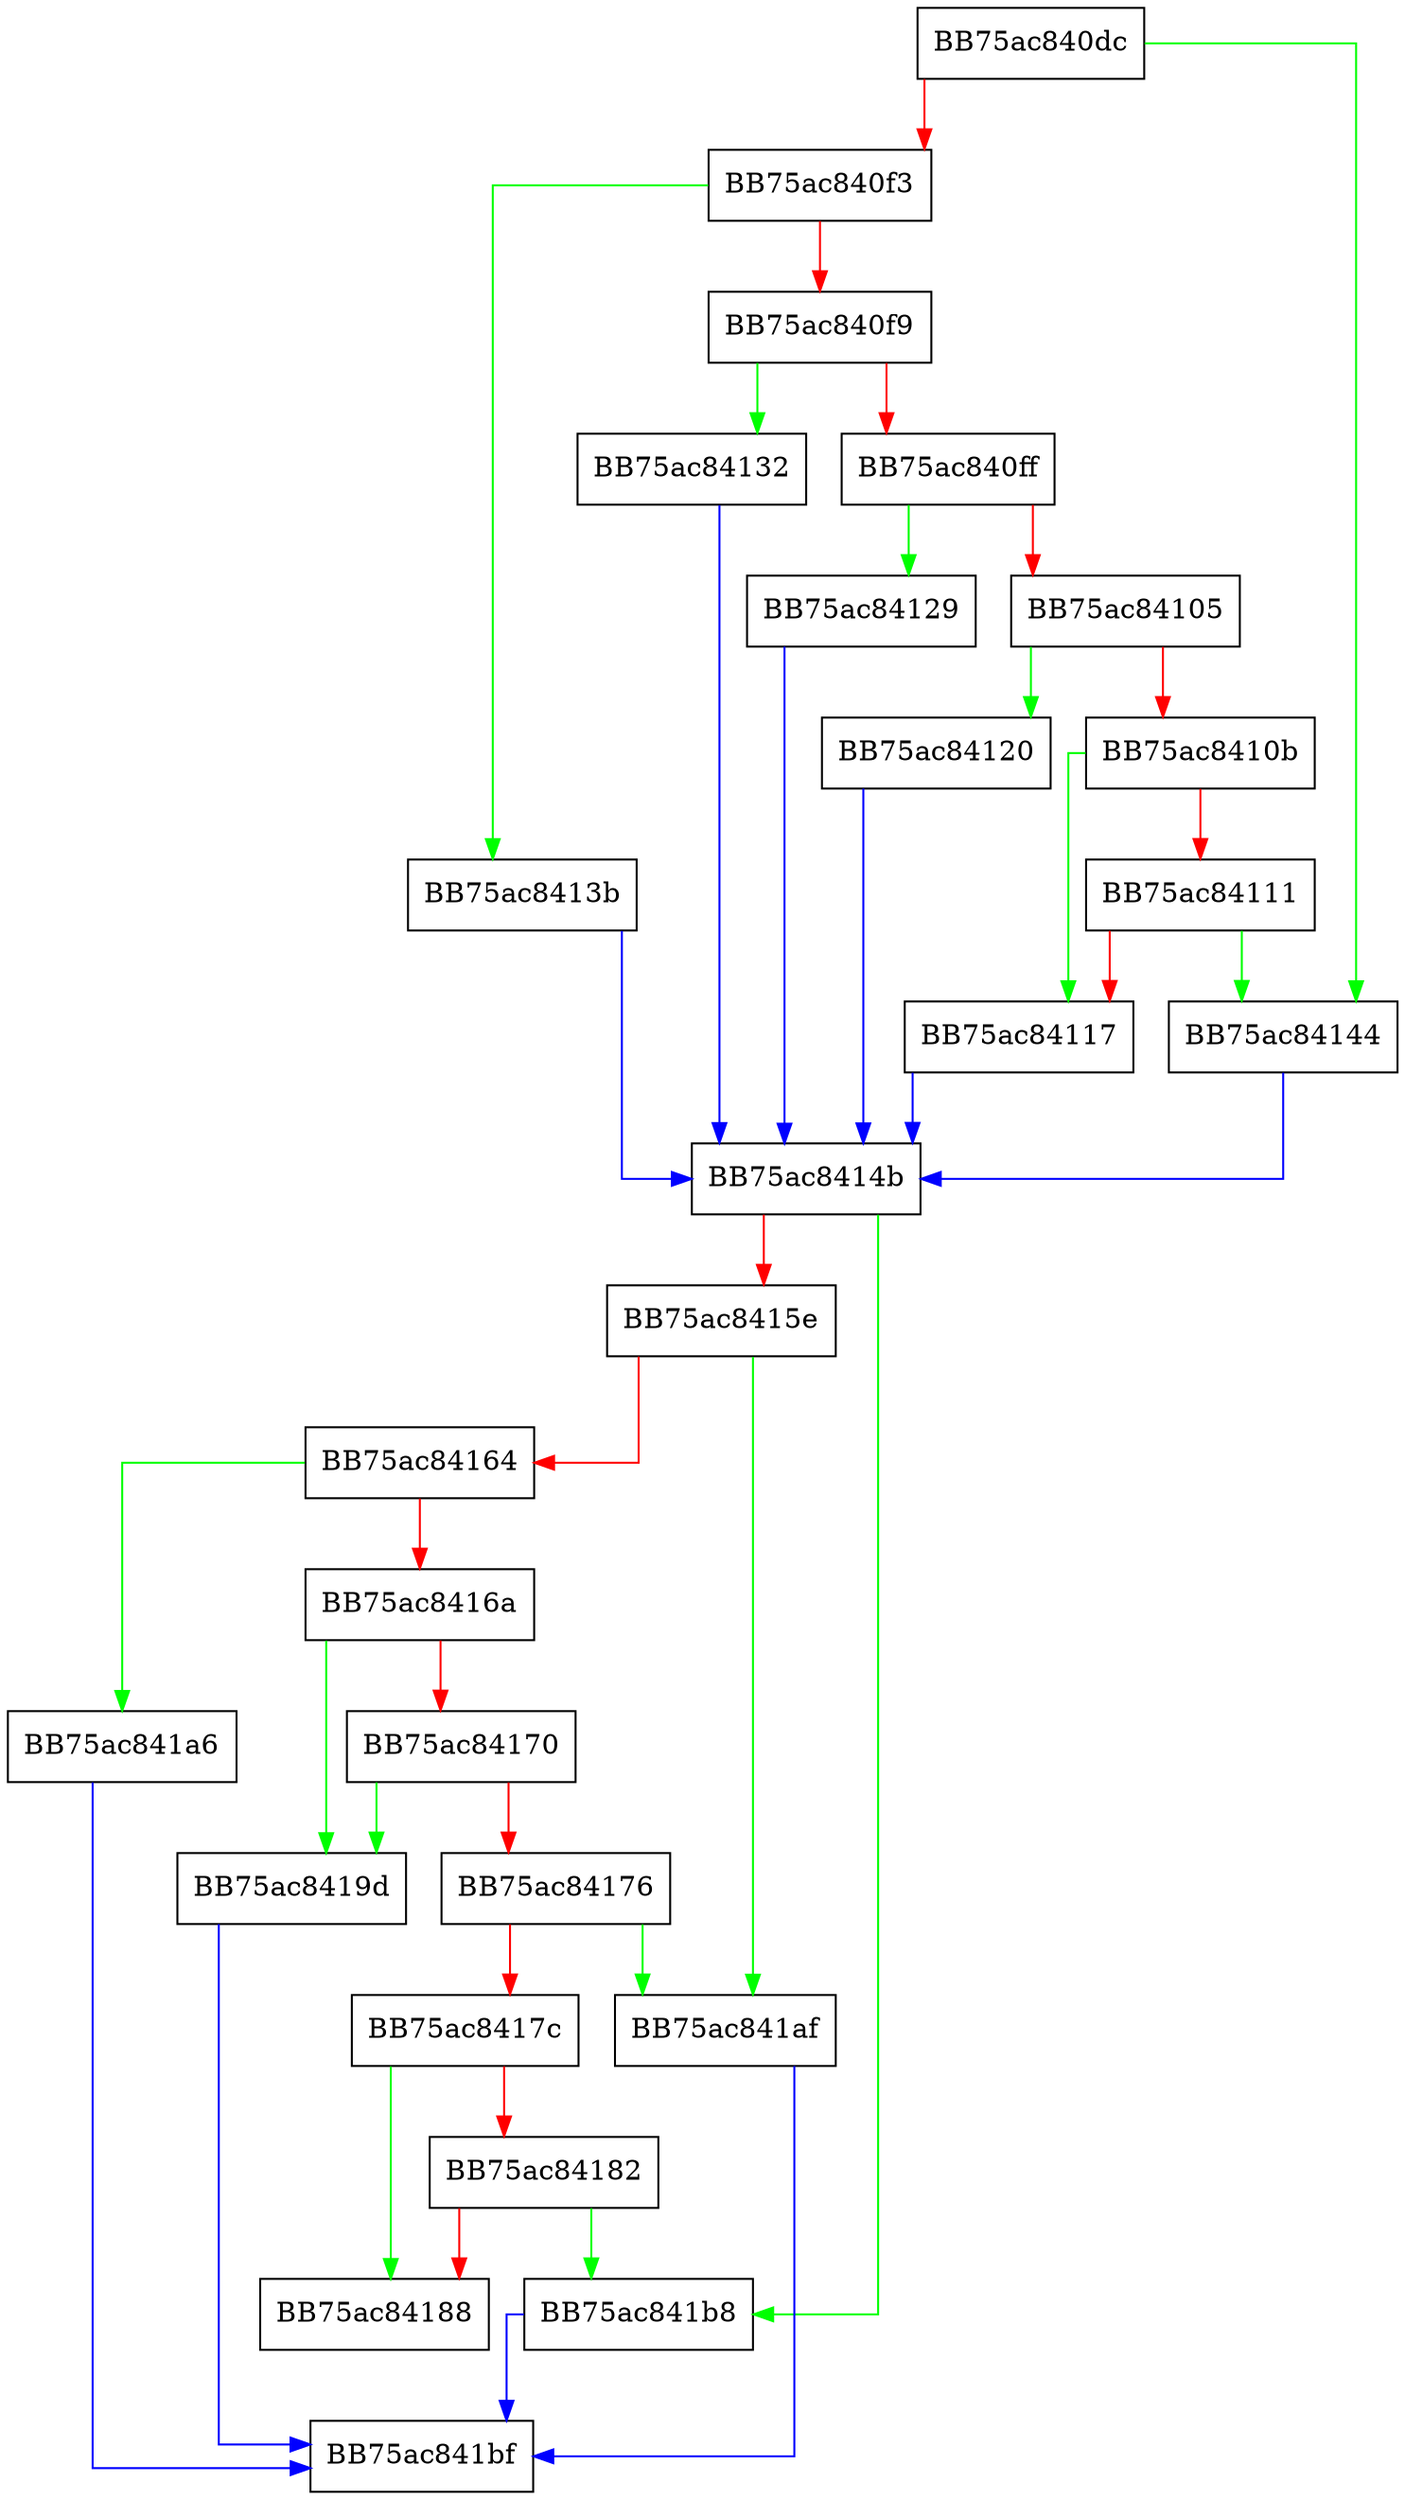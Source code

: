 digraph GetIeTargets {
  node [shape="box"];
  graph [splines=ortho];
  BB75ac840dc -> BB75ac84144 [color="green"];
  BB75ac840dc -> BB75ac840f3 [color="red"];
  BB75ac840f3 -> BB75ac8413b [color="green"];
  BB75ac840f3 -> BB75ac840f9 [color="red"];
  BB75ac840f9 -> BB75ac84132 [color="green"];
  BB75ac840f9 -> BB75ac840ff [color="red"];
  BB75ac840ff -> BB75ac84129 [color="green"];
  BB75ac840ff -> BB75ac84105 [color="red"];
  BB75ac84105 -> BB75ac84120 [color="green"];
  BB75ac84105 -> BB75ac8410b [color="red"];
  BB75ac8410b -> BB75ac84117 [color="green"];
  BB75ac8410b -> BB75ac84111 [color="red"];
  BB75ac84111 -> BB75ac84144 [color="green"];
  BB75ac84111 -> BB75ac84117 [color="red"];
  BB75ac84117 -> BB75ac8414b [color="blue"];
  BB75ac84120 -> BB75ac8414b [color="blue"];
  BB75ac84129 -> BB75ac8414b [color="blue"];
  BB75ac84132 -> BB75ac8414b [color="blue"];
  BB75ac8413b -> BB75ac8414b [color="blue"];
  BB75ac84144 -> BB75ac8414b [color="blue"];
  BB75ac8414b -> BB75ac841b8 [color="green"];
  BB75ac8414b -> BB75ac8415e [color="red"];
  BB75ac8415e -> BB75ac841af [color="green"];
  BB75ac8415e -> BB75ac84164 [color="red"];
  BB75ac84164 -> BB75ac841a6 [color="green"];
  BB75ac84164 -> BB75ac8416a [color="red"];
  BB75ac8416a -> BB75ac8419d [color="green"];
  BB75ac8416a -> BB75ac84170 [color="red"];
  BB75ac84170 -> BB75ac8419d [color="green"];
  BB75ac84170 -> BB75ac84176 [color="red"];
  BB75ac84176 -> BB75ac841af [color="green"];
  BB75ac84176 -> BB75ac8417c [color="red"];
  BB75ac8417c -> BB75ac84188 [color="green"];
  BB75ac8417c -> BB75ac84182 [color="red"];
  BB75ac84182 -> BB75ac841b8 [color="green"];
  BB75ac84182 -> BB75ac84188 [color="red"];
  BB75ac8419d -> BB75ac841bf [color="blue"];
  BB75ac841a6 -> BB75ac841bf [color="blue"];
  BB75ac841af -> BB75ac841bf [color="blue"];
  BB75ac841b8 -> BB75ac841bf [color="blue"];
}